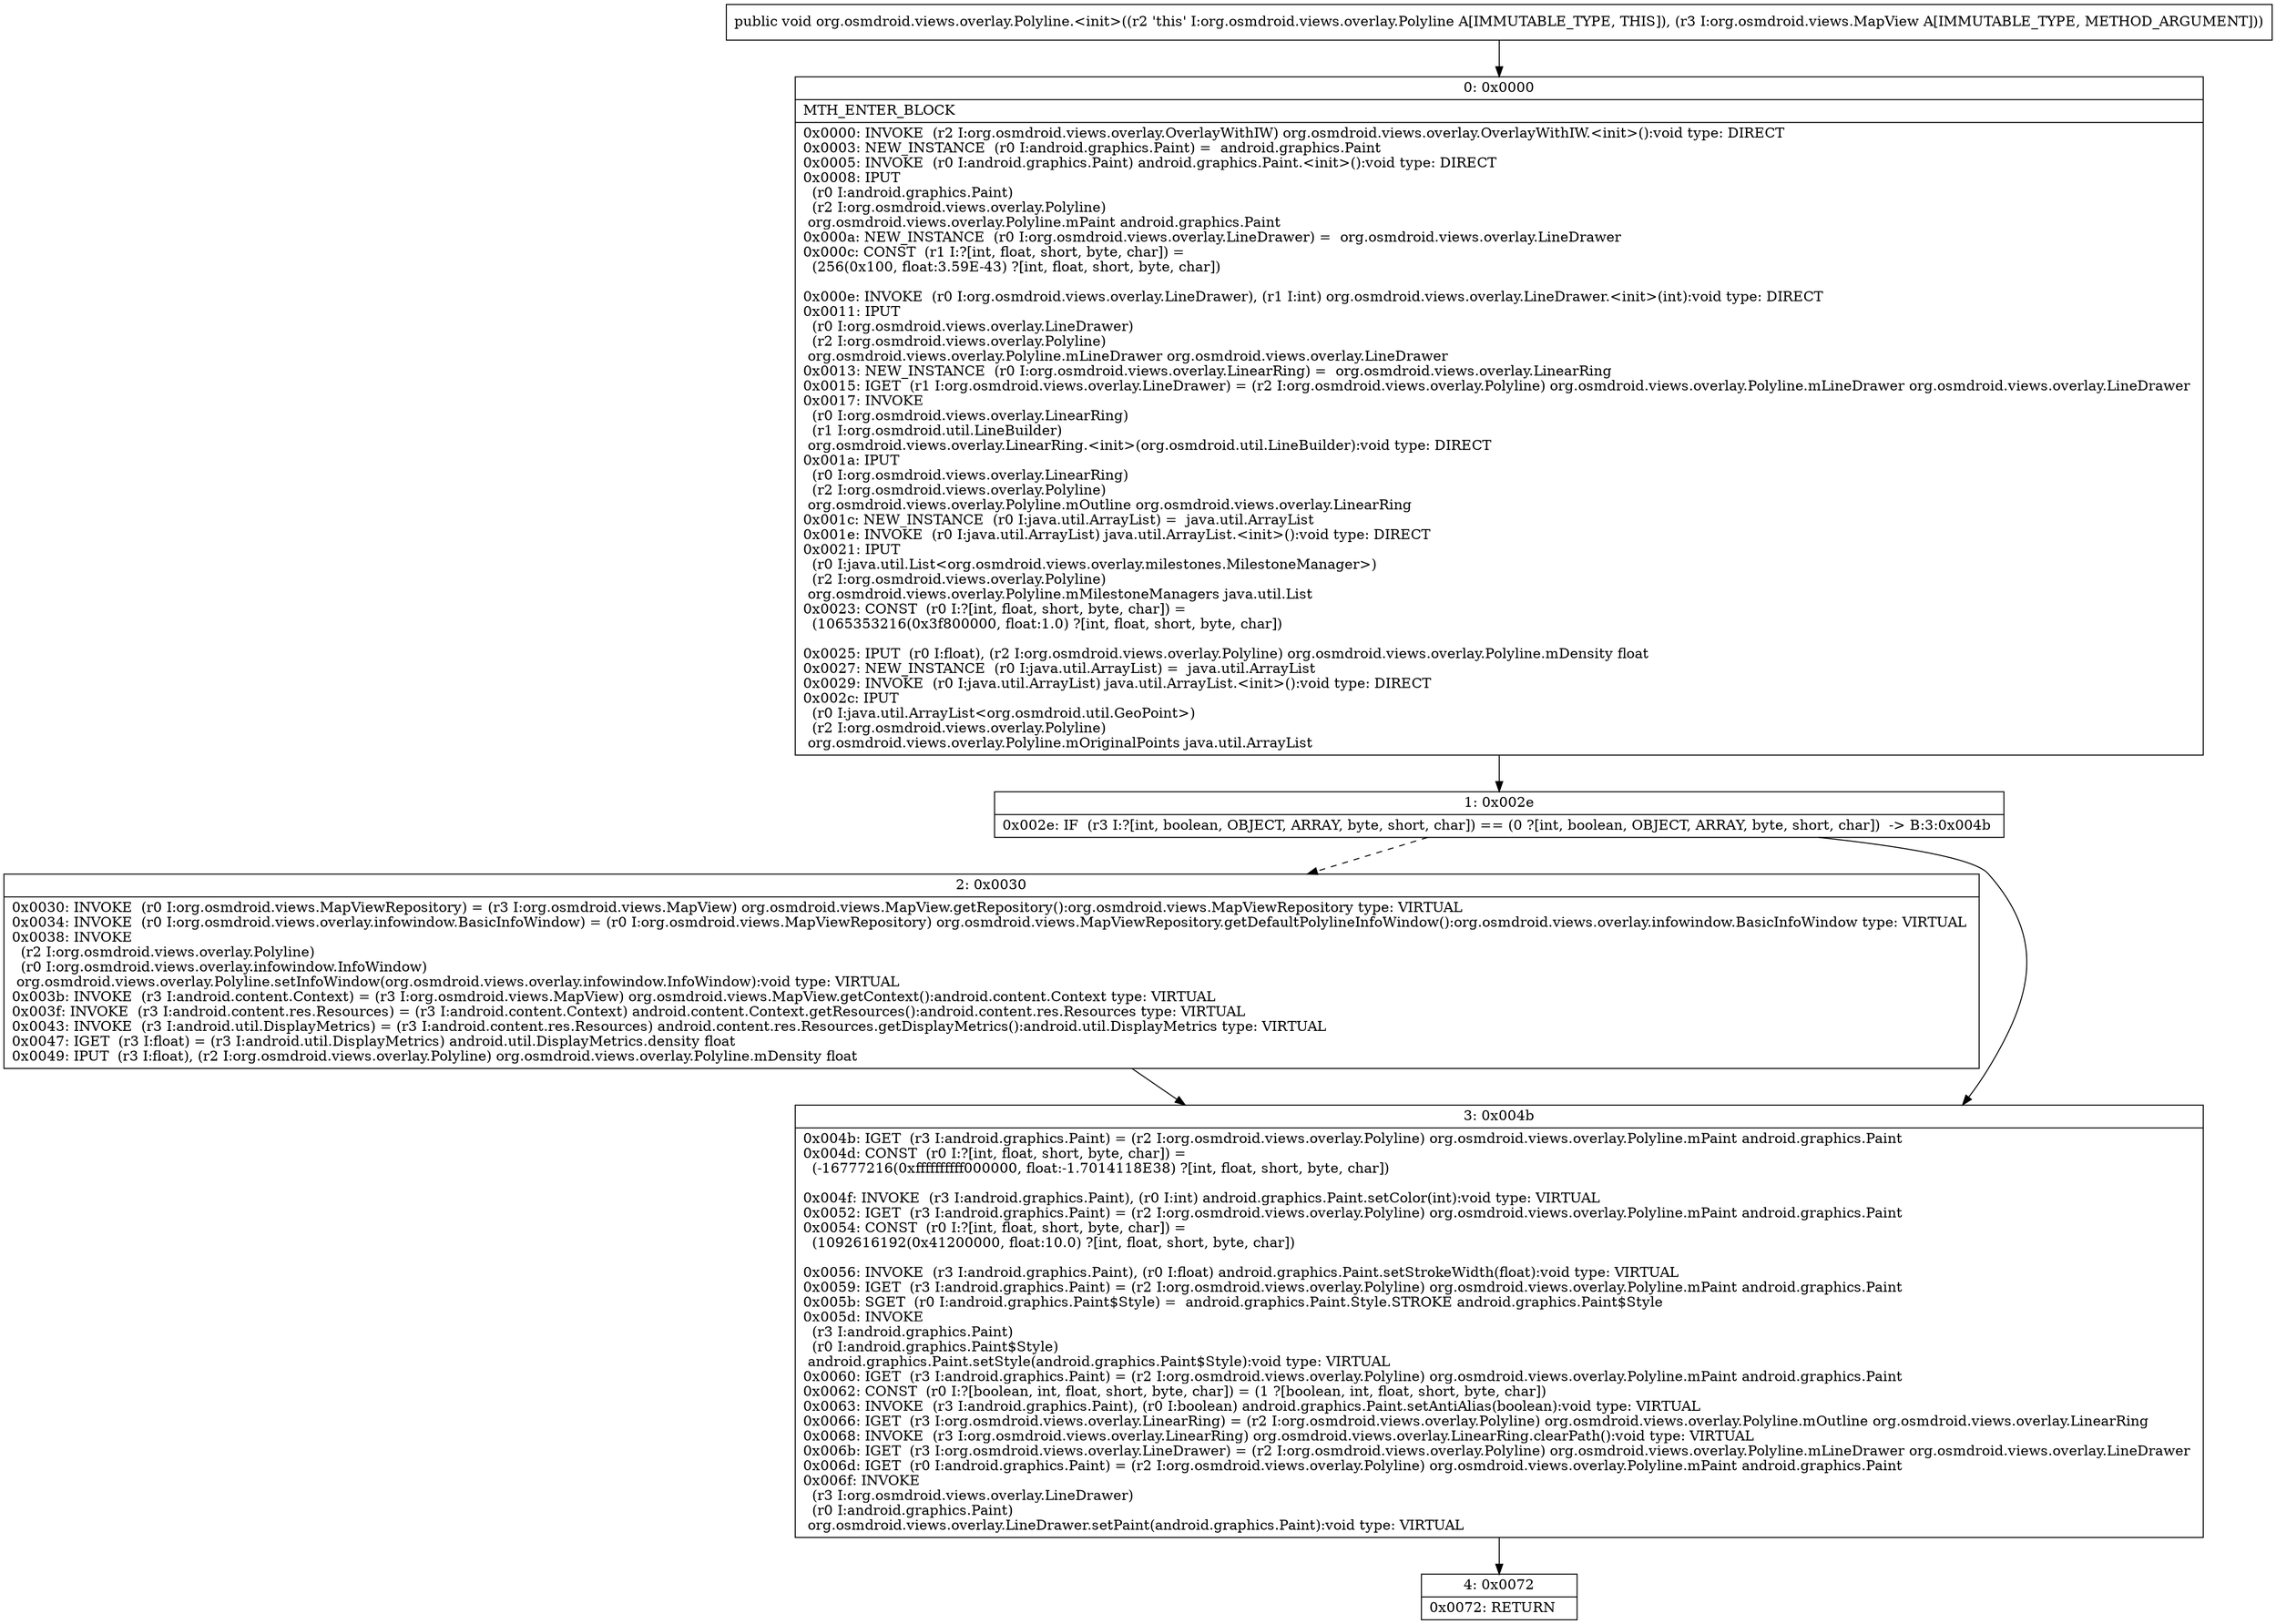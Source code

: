 digraph "CFG fororg.osmdroid.views.overlay.Polyline.\<init\>(Lorg\/osmdroid\/views\/MapView;)V" {
Node_0 [shape=record,label="{0\:\ 0x0000|MTH_ENTER_BLOCK\l|0x0000: INVOKE  (r2 I:org.osmdroid.views.overlay.OverlayWithIW) org.osmdroid.views.overlay.OverlayWithIW.\<init\>():void type: DIRECT \l0x0003: NEW_INSTANCE  (r0 I:android.graphics.Paint) =  android.graphics.Paint \l0x0005: INVOKE  (r0 I:android.graphics.Paint) android.graphics.Paint.\<init\>():void type: DIRECT \l0x0008: IPUT  \l  (r0 I:android.graphics.Paint)\l  (r2 I:org.osmdroid.views.overlay.Polyline)\l org.osmdroid.views.overlay.Polyline.mPaint android.graphics.Paint \l0x000a: NEW_INSTANCE  (r0 I:org.osmdroid.views.overlay.LineDrawer) =  org.osmdroid.views.overlay.LineDrawer \l0x000c: CONST  (r1 I:?[int, float, short, byte, char]) = \l  (256(0x100, float:3.59E\-43) ?[int, float, short, byte, char])\l \l0x000e: INVOKE  (r0 I:org.osmdroid.views.overlay.LineDrawer), (r1 I:int) org.osmdroid.views.overlay.LineDrawer.\<init\>(int):void type: DIRECT \l0x0011: IPUT  \l  (r0 I:org.osmdroid.views.overlay.LineDrawer)\l  (r2 I:org.osmdroid.views.overlay.Polyline)\l org.osmdroid.views.overlay.Polyline.mLineDrawer org.osmdroid.views.overlay.LineDrawer \l0x0013: NEW_INSTANCE  (r0 I:org.osmdroid.views.overlay.LinearRing) =  org.osmdroid.views.overlay.LinearRing \l0x0015: IGET  (r1 I:org.osmdroid.views.overlay.LineDrawer) = (r2 I:org.osmdroid.views.overlay.Polyline) org.osmdroid.views.overlay.Polyline.mLineDrawer org.osmdroid.views.overlay.LineDrawer \l0x0017: INVOKE  \l  (r0 I:org.osmdroid.views.overlay.LinearRing)\l  (r1 I:org.osmdroid.util.LineBuilder)\l org.osmdroid.views.overlay.LinearRing.\<init\>(org.osmdroid.util.LineBuilder):void type: DIRECT \l0x001a: IPUT  \l  (r0 I:org.osmdroid.views.overlay.LinearRing)\l  (r2 I:org.osmdroid.views.overlay.Polyline)\l org.osmdroid.views.overlay.Polyline.mOutline org.osmdroid.views.overlay.LinearRing \l0x001c: NEW_INSTANCE  (r0 I:java.util.ArrayList) =  java.util.ArrayList \l0x001e: INVOKE  (r0 I:java.util.ArrayList) java.util.ArrayList.\<init\>():void type: DIRECT \l0x0021: IPUT  \l  (r0 I:java.util.List\<org.osmdroid.views.overlay.milestones.MilestoneManager\>)\l  (r2 I:org.osmdroid.views.overlay.Polyline)\l org.osmdroid.views.overlay.Polyline.mMilestoneManagers java.util.List \l0x0023: CONST  (r0 I:?[int, float, short, byte, char]) = \l  (1065353216(0x3f800000, float:1.0) ?[int, float, short, byte, char])\l \l0x0025: IPUT  (r0 I:float), (r2 I:org.osmdroid.views.overlay.Polyline) org.osmdroid.views.overlay.Polyline.mDensity float \l0x0027: NEW_INSTANCE  (r0 I:java.util.ArrayList) =  java.util.ArrayList \l0x0029: INVOKE  (r0 I:java.util.ArrayList) java.util.ArrayList.\<init\>():void type: DIRECT \l0x002c: IPUT  \l  (r0 I:java.util.ArrayList\<org.osmdroid.util.GeoPoint\>)\l  (r2 I:org.osmdroid.views.overlay.Polyline)\l org.osmdroid.views.overlay.Polyline.mOriginalPoints java.util.ArrayList \l}"];
Node_1 [shape=record,label="{1\:\ 0x002e|0x002e: IF  (r3 I:?[int, boolean, OBJECT, ARRAY, byte, short, char]) == (0 ?[int, boolean, OBJECT, ARRAY, byte, short, char])  \-\> B:3:0x004b \l}"];
Node_2 [shape=record,label="{2\:\ 0x0030|0x0030: INVOKE  (r0 I:org.osmdroid.views.MapViewRepository) = (r3 I:org.osmdroid.views.MapView) org.osmdroid.views.MapView.getRepository():org.osmdroid.views.MapViewRepository type: VIRTUAL \l0x0034: INVOKE  (r0 I:org.osmdroid.views.overlay.infowindow.BasicInfoWindow) = (r0 I:org.osmdroid.views.MapViewRepository) org.osmdroid.views.MapViewRepository.getDefaultPolylineInfoWindow():org.osmdroid.views.overlay.infowindow.BasicInfoWindow type: VIRTUAL \l0x0038: INVOKE  \l  (r2 I:org.osmdroid.views.overlay.Polyline)\l  (r0 I:org.osmdroid.views.overlay.infowindow.InfoWindow)\l org.osmdroid.views.overlay.Polyline.setInfoWindow(org.osmdroid.views.overlay.infowindow.InfoWindow):void type: VIRTUAL \l0x003b: INVOKE  (r3 I:android.content.Context) = (r3 I:org.osmdroid.views.MapView) org.osmdroid.views.MapView.getContext():android.content.Context type: VIRTUAL \l0x003f: INVOKE  (r3 I:android.content.res.Resources) = (r3 I:android.content.Context) android.content.Context.getResources():android.content.res.Resources type: VIRTUAL \l0x0043: INVOKE  (r3 I:android.util.DisplayMetrics) = (r3 I:android.content.res.Resources) android.content.res.Resources.getDisplayMetrics():android.util.DisplayMetrics type: VIRTUAL \l0x0047: IGET  (r3 I:float) = (r3 I:android.util.DisplayMetrics) android.util.DisplayMetrics.density float \l0x0049: IPUT  (r3 I:float), (r2 I:org.osmdroid.views.overlay.Polyline) org.osmdroid.views.overlay.Polyline.mDensity float \l}"];
Node_3 [shape=record,label="{3\:\ 0x004b|0x004b: IGET  (r3 I:android.graphics.Paint) = (r2 I:org.osmdroid.views.overlay.Polyline) org.osmdroid.views.overlay.Polyline.mPaint android.graphics.Paint \l0x004d: CONST  (r0 I:?[int, float, short, byte, char]) = \l  (\-16777216(0xffffffffff000000, float:\-1.7014118E38) ?[int, float, short, byte, char])\l \l0x004f: INVOKE  (r3 I:android.graphics.Paint), (r0 I:int) android.graphics.Paint.setColor(int):void type: VIRTUAL \l0x0052: IGET  (r3 I:android.graphics.Paint) = (r2 I:org.osmdroid.views.overlay.Polyline) org.osmdroid.views.overlay.Polyline.mPaint android.graphics.Paint \l0x0054: CONST  (r0 I:?[int, float, short, byte, char]) = \l  (1092616192(0x41200000, float:10.0) ?[int, float, short, byte, char])\l \l0x0056: INVOKE  (r3 I:android.graphics.Paint), (r0 I:float) android.graphics.Paint.setStrokeWidth(float):void type: VIRTUAL \l0x0059: IGET  (r3 I:android.graphics.Paint) = (r2 I:org.osmdroid.views.overlay.Polyline) org.osmdroid.views.overlay.Polyline.mPaint android.graphics.Paint \l0x005b: SGET  (r0 I:android.graphics.Paint$Style) =  android.graphics.Paint.Style.STROKE android.graphics.Paint$Style \l0x005d: INVOKE  \l  (r3 I:android.graphics.Paint)\l  (r0 I:android.graphics.Paint$Style)\l android.graphics.Paint.setStyle(android.graphics.Paint$Style):void type: VIRTUAL \l0x0060: IGET  (r3 I:android.graphics.Paint) = (r2 I:org.osmdroid.views.overlay.Polyline) org.osmdroid.views.overlay.Polyline.mPaint android.graphics.Paint \l0x0062: CONST  (r0 I:?[boolean, int, float, short, byte, char]) = (1 ?[boolean, int, float, short, byte, char]) \l0x0063: INVOKE  (r3 I:android.graphics.Paint), (r0 I:boolean) android.graphics.Paint.setAntiAlias(boolean):void type: VIRTUAL \l0x0066: IGET  (r3 I:org.osmdroid.views.overlay.LinearRing) = (r2 I:org.osmdroid.views.overlay.Polyline) org.osmdroid.views.overlay.Polyline.mOutline org.osmdroid.views.overlay.LinearRing \l0x0068: INVOKE  (r3 I:org.osmdroid.views.overlay.LinearRing) org.osmdroid.views.overlay.LinearRing.clearPath():void type: VIRTUAL \l0x006b: IGET  (r3 I:org.osmdroid.views.overlay.LineDrawer) = (r2 I:org.osmdroid.views.overlay.Polyline) org.osmdroid.views.overlay.Polyline.mLineDrawer org.osmdroid.views.overlay.LineDrawer \l0x006d: IGET  (r0 I:android.graphics.Paint) = (r2 I:org.osmdroid.views.overlay.Polyline) org.osmdroid.views.overlay.Polyline.mPaint android.graphics.Paint \l0x006f: INVOKE  \l  (r3 I:org.osmdroid.views.overlay.LineDrawer)\l  (r0 I:android.graphics.Paint)\l org.osmdroid.views.overlay.LineDrawer.setPaint(android.graphics.Paint):void type: VIRTUAL \l}"];
Node_4 [shape=record,label="{4\:\ 0x0072|0x0072: RETURN   \l}"];
MethodNode[shape=record,label="{public void org.osmdroid.views.overlay.Polyline.\<init\>((r2 'this' I:org.osmdroid.views.overlay.Polyline A[IMMUTABLE_TYPE, THIS]), (r3 I:org.osmdroid.views.MapView A[IMMUTABLE_TYPE, METHOD_ARGUMENT])) }"];
MethodNode -> Node_0;
Node_0 -> Node_1;
Node_1 -> Node_2[style=dashed];
Node_1 -> Node_3;
Node_2 -> Node_3;
Node_3 -> Node_4;
}

